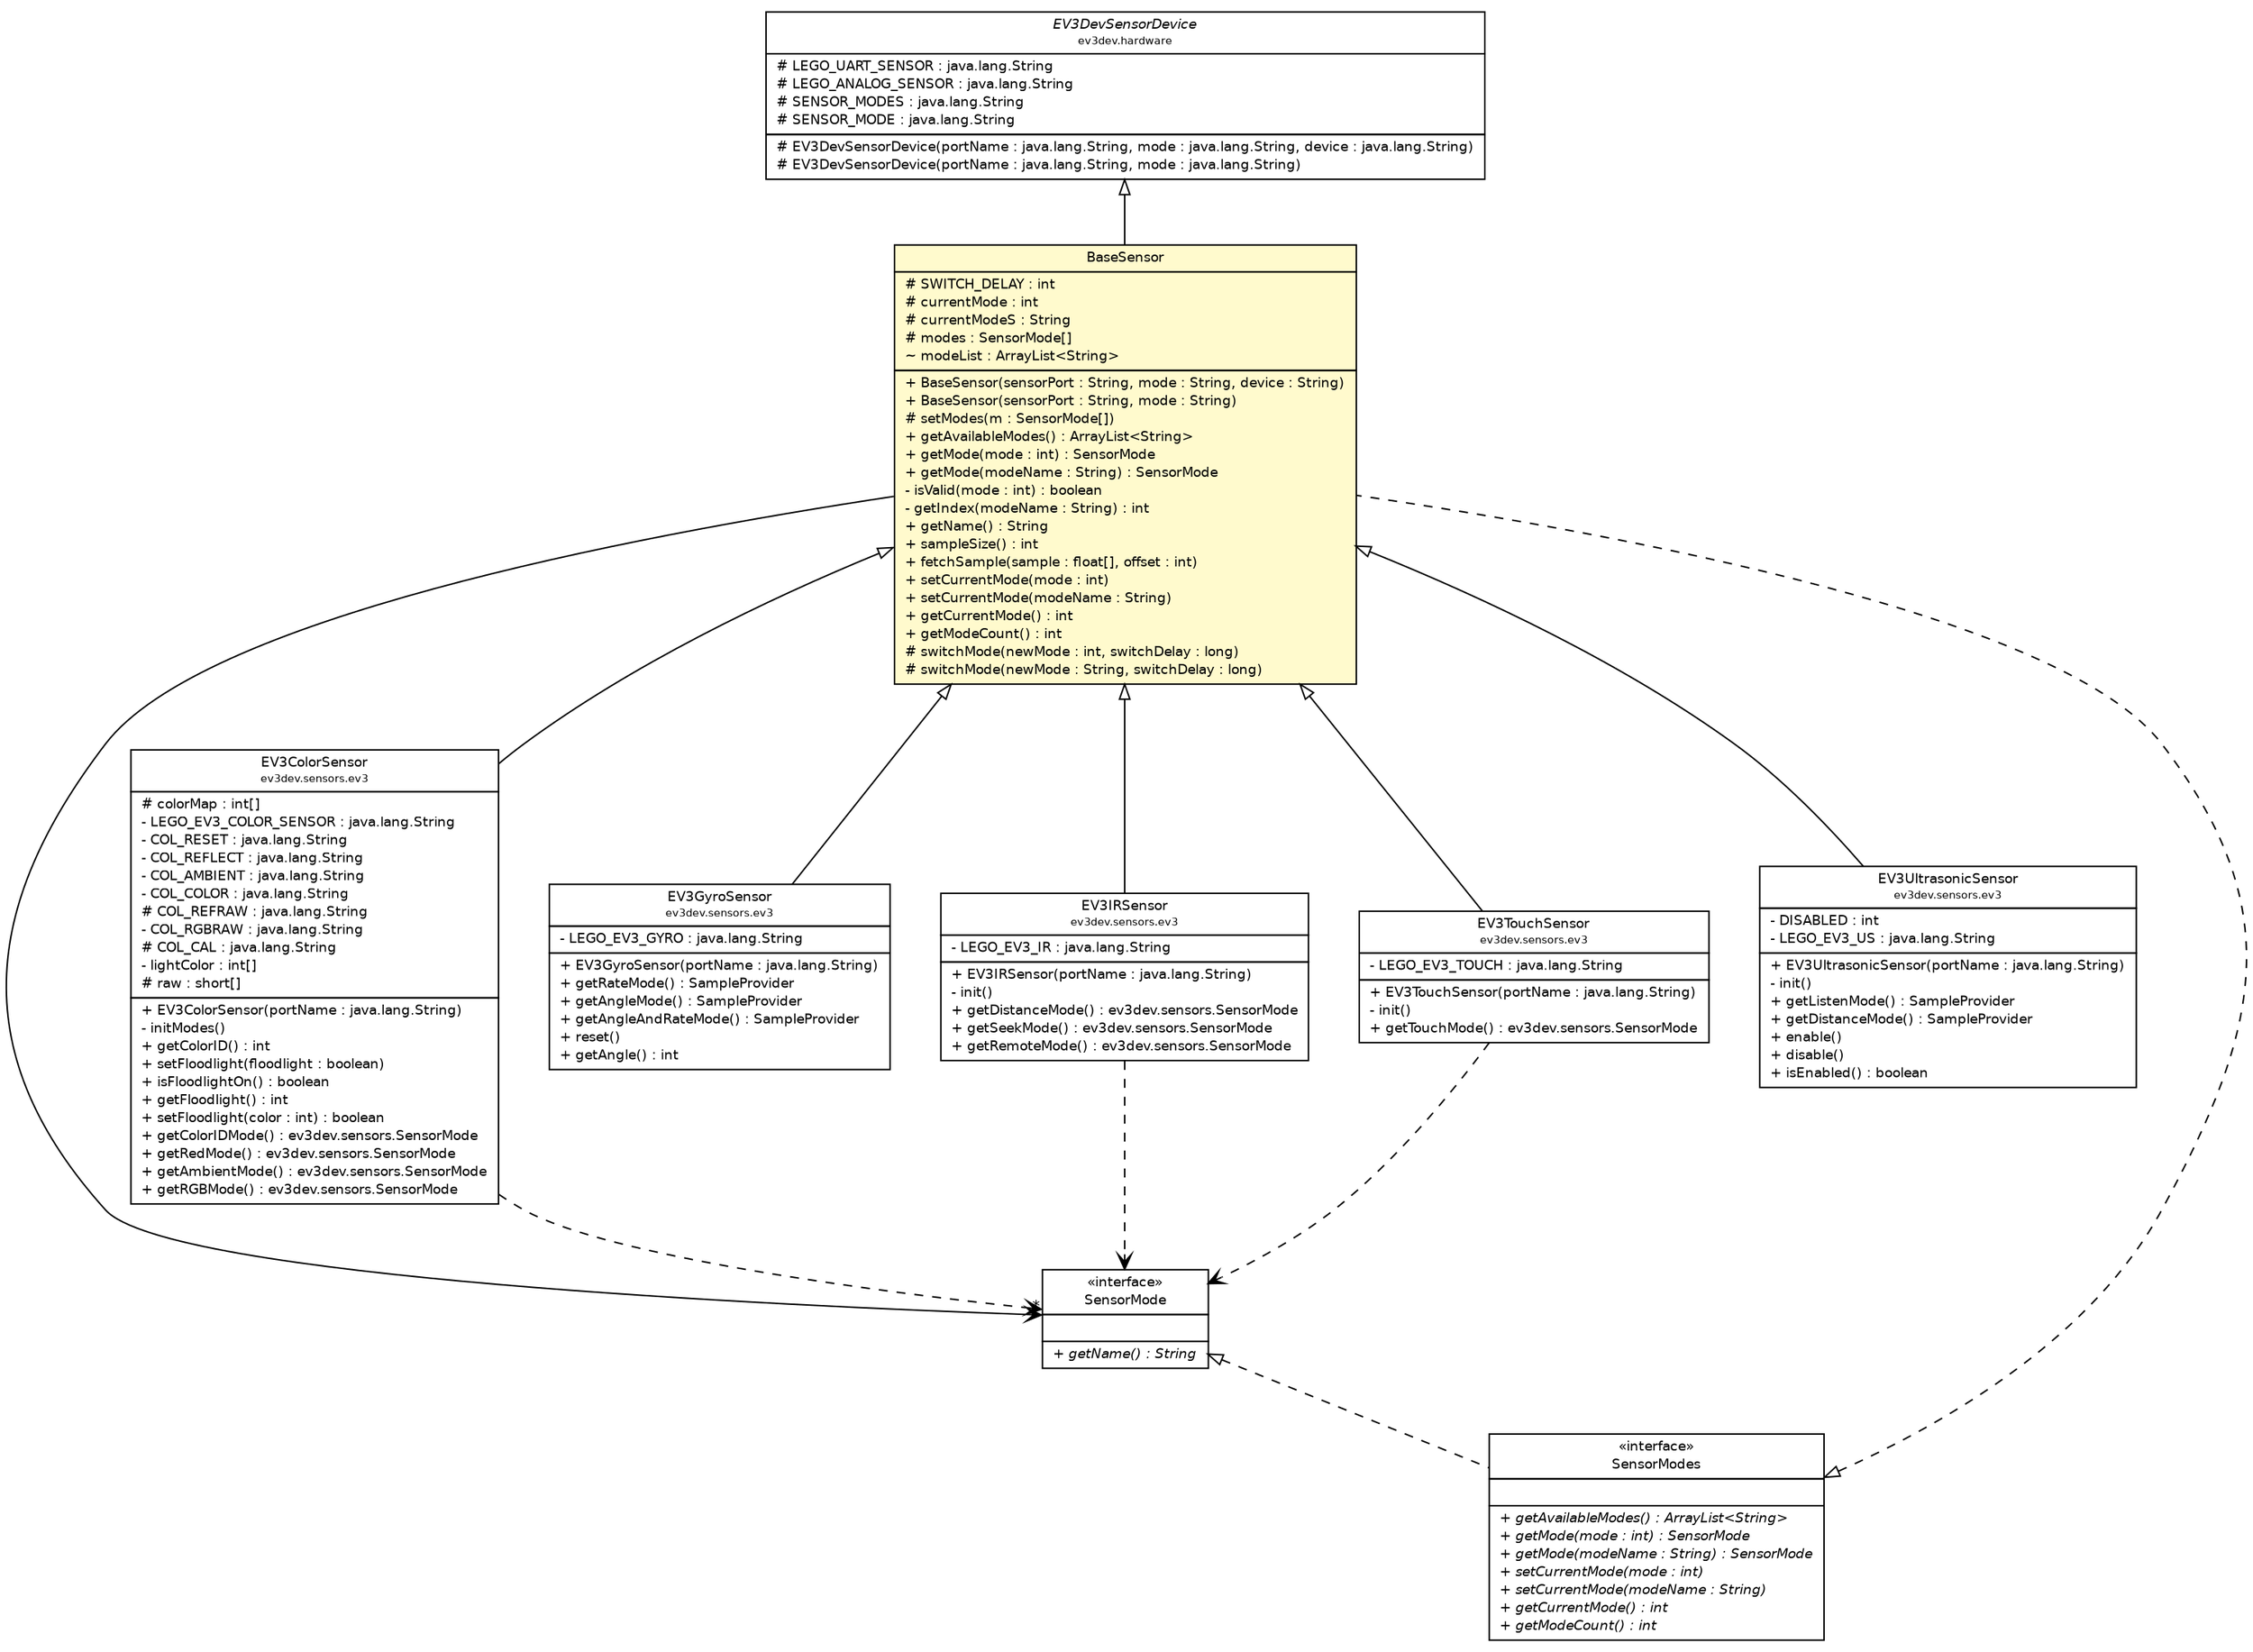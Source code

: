 #!/usr/local/bin/dot
#
# Class diagram 
# Generated by UMLGraph version R5_6-24-gf6e263 (http://www.umlgraph.org/)
#

digraph G {
	edge [fontname="Helvetica",fontsize=10,labelfontname="Helvetica",labelfontsize=10];
	node [fontname="Helvetica",fontsize=10,shape=plaintext];
	nodesep=0.25;
	ranksep=0.5;
	// ev3dev.hardware.EV3DevSensorDevice
	c367 [label=<<table title="ev3dev.hardware.EV3DevSensorDevice" border="0" cellborder="1" cellspacing="0" cellpadding="2" port="p" href="../hardware/EV3DevSensorDevice.html">
		<tr><td><table border="0" cellspacing="0" cellpadding="1">
<tr><td align="center" balign="center"><font face="Helvetica-Oblique"> EV3DevSensorDevice </font></td></tr>
<tr><td align="center" balign="center"><font point-size="7.0"> ev3dev.hardware </font></td></tr>
		</table></td></tr>
		<tr><td><table border="0" cellspacing="0" cellpadding="1">
<tr><td align="left" balign="left"> # LEGO_UART_SENSOR : java.lang.String </td></tr>
<tr><td align="left" balign="left"> # LEGO_ANALOG_SENSOR : java.lang.String </td></tr>
<tr><td align="left" balign="left"> # SENSOR_MODES : java.lang.String </td></tr>
<tr><td align="left" balign="left"> # SENSOR_MODE : java.lang.String </td></tr>
		</table></td></tr>
		<tr><td><table border="0" cellspacing="0" cellpadding="1">
<tr><td align="left" balign="left"> # EV3DevSensorDevice(portName : java.lang.String, mode : java.lang.String, device : java.lang.String) </td></tr>
<tr><td align="left" balign="left"> # EV3DevSensorDevice(portName : java.lang.String, mode : java.lang.String) </td></tr>
		</table></td></tr>
		</table>>, URL="../hardware/EV3DevSensorDevice.html", fontname="Helvetica", fontcolor="black", fontsize=9.0];
	// ev3dev.sensors.BaseSensor
	c370 [label=<<table title="ev3dev.sensors.BaseSensor" border="0" cellborder="1" cellspacing="0" cellpadding="2" port="p" bgcolor="lemonChiffon" href="./BaseSensor.html">
		<tr><td><table border="0" cellspacing="0" cellpadding="1">
<tr><td align="center" balign="center"> BaseSensor </td></tr>
		</table></td></tr>
		<tr><td><table border="0" cellspacing="0" cellpadding="1">
<tr><td align="left" balign="left"> # SWITCH_DELAY : int </td></tr>
<tr><td align="left" balign="left"> # currentMode : int </td></tr>
<tr><td align="left" balign="left"> # currentModeS : String </td></tr>
<tr><td align="left" balign="left"> # modes : SensorMode[] </td></tr>
<tr><td align="left" balign="left"> ~ modeList : ArrayList&lt;String&gt; </td></tr>
		</table></td></tr>
		<tr><td><table border="0" cellspacing="0" cellpadding="1">
<tr><td align="left" balign="left"> + BaseSensor(sensorPort : String, mode : String, device : String) </td></tr>
<tr><td align="left" balign="left"> + BaseSensor(sensorPort : String, mode : String) </td></tr>
<tr><td align="left" balign="left"> # setModes(m : SensorMode[]) </td></tr>
<tr><td align="left" balign="left"> + getAvailableModes() : ArrayList&lt;String&gt; </td></tr>
<tr><td align="left" balign="left"> + getMode(mode : int) : SensorMode </td></tr>
<tr><td align="left" balign="left"> + getMode(modeName : String) : SensorMode </td></tr>
<tr><td align="left" balign="left"> - isValid(mode : int) : boolean </td></tr>
<tr><td align="left" balign="left"> - getIndex(modeName : String) : int </td></tr>
<tr><td align="left" balign="left"> + getName() : String </td></tr>
<tr><td align="left" balign="left"> + sampleSize() : int </td></tr>
<tr><td align="left" balign="left"> + fetchSample(sample : float[], offset : int) </td></tr>
<tr><td align="left" balign="left"> + setCurrentMode(mode : int) </td></tr>
<tr><td align="left" balign="left"> + setCurrentMode(modeName : String) </td></tr>
<tr><td align="left" balign="left"> + getCurrentMode() : int </td></tr>
<tr><td align="left" balign="left"> + getModeCount() : int </td></tr>
<tr><td align="left" balign="left"> # switchMode(newMode : int, switchDelay : long) </td></tr>
<tr><td align="left" balign="left"> # switchMode(newMode : String, switchDelay : long) </td></tr>
		</table></td></tr>
		</table>>, URL="./BaseSensor.html", fontname="Helvetica", fontcolor="black", fontsize=9.0];
	// ev3dev.sensors.SensorMode
	c373 [label=<<table title="ev3dev.sensors.SensorMode" border="0" cellborder="1" cellspacing="0" cellpadding="2" port="p" href="./SensorMode.html">
		<tr><td><table border="0" cellspacing="0" cellpadding="1">
<tr><td align="center" balign="center"> &#171;interface&#187; </td></tr>
<tr><td align="center" balign="center"> SensorMode </td></tr>
		</table></td></tr>
		<tr><td><table border="0" cellspacing="0" cellpadding="1">
<tr><td align="left" balign="left">  </td></tr>
		</table></td></tr>
		<tr><td><table border="0" cellspacing="0" cellpadding="1">
<tr><td align="left" balign="left"><font face="Helvetica-Oblique" point-size="9.0"> + getName() : String </font></td></tr>
		</table></td></tr>
		</table>>, URL="./SensorMode.html", fontname="Helvetica", fontcolor="black", fontsize=9.0];
	// ev3dev.sensors.SensorModes
	c374 [label=<<table title="ev3dev.sensors.SensorModes" border="0" cellborder="1" cellspacing="0" cellpadding="2" port="p" href="./SensorModes.html">
		<tr><td><table border="0" cellspacing="0" cellpadding="1">
<tr><td align="center" balign="center"> &#171;interface&#187; </td></tr>
<tr><td align="center" balign="center"> SensorModes </td></tr>
		</table></td></tr>
		<tr><td><table border="0" cellspacing="0" cellpadding="1">
<tr><td align="left" balign="left">  </td></tr>
		</table></td></tr>
		<tr><td><table border="0" cellspacing="0" cellpadding="1">
<tr><td align="left" balign="left"><font face="Helvetica-Oblique" point-size="9.0"> + getAvailableModes() : ArrayList&lt;String&gt; </font></td></tr>
<tr><td align="left" balign="left"><font face="Helvetica-Oblique" point-size="9.0"> + getMode(mode : int) : SensorMode </font></td></tr>
<tr><td align="left" balign="left"><font face="Helvetica-Oblique" point-size="9.0"> + getMode(modeName : String) : SensorMode </font></td></tr>
<tr><td align="left" balign="left"><font face="Helvetica-Oblique" point-size="9.0"> + setCurrentMode(mode : int) </font></td></tr>
<tr><td align="left" balign="left"><font face="Helvetica-Oblique" point-size="9.0"> + setCurrentMode(modeName : String) </font></td></tr>
<tr><td align="left" balign="left"><font face="Helvetica-Oblique" point-size="9.0"> + getCurrentMode() : int </font></td></tr>
<tr><td align="left" balign="left"><font face="Helvetica-Oblique" point-size="9.0"> + getModeCount() : int </font></td></tr>
		</table></td></tr>
		</table>>, URL="./SensorModes.html", fontname="Helvetica", fontcolor="black", fontsize=9.0];
	// ev3dev.sensors.ev3.EV3ColorSensor
	c375 [label=<<table title="ev3dev.sensors.ev3.EV3ColorSensor" border="0" cellborder="1" cellspacing="0" cellpadding="2" port="p" href="./ev3/EV3ColorSensor.html">
		<tr><td><table border="0" cellspacing="0" cellpadding="1">
<tr><td align="center" balign="center"> EV3ColorSensor </td></tr>
<tr><td align="center" balign="center"><font point-size="7.0"> ev3dev.sensors.ev3 </font></td></tr>
		</table></td></tr>
		<tr><td><table border="0" cellspacing="0" cellpadding="1">
<tr><td align="left" balign="left"> # colorMap : int[] </td></tr>
<tr><td align="left" balign="left"> - LEGO_EV3_COLOR_SENSOR : java.lang.String </td></tr>
<tr><td align="left" balign="left"> - COL_RESET : java.lang.String </td></tr>
<tr><td align="left" balign="left"> - COL_REFLECT : java.lang.String </td></tr>
<tr><td align="left" balign="left"> - COL_AMBIENT : java.lang.String </td></tr>
<tr><td align="left" balign="left"> - COL_COLOR : java.lang.String </td></tr>
<tr><td align="left" balign="left"> # COL_REFRAW : java.lang.String </td></tr>
<tr><td align="left" balign="left"> - COL_RGBRAW : java.lang.String </td></tr>
<tr><td align="left" balign="left"> # COL_CAL : java.lang.String </td></tr>
<tr><td align="left" balign="left"> - lightColor : int[] </td></tr>
<tr><td align="left" balign="left"> # raw : short[] </td></tr>
		</table></td></tr>
		<tr><td><table border="0" cellspacing="0" cellpadding="1">
<tr><td align="left" balign="left"> + EV3ColorSensor(portName : java.lang.String) </td></tr>
<tr><td align="left" balign="left"> - initModes() </td></tr>
<tr><td align="left" balign="left"> + getColorID() : int </td></tr>
<tr><td align="left" balign="left"> + setFloodlight(floodlight : boolean) </td></tr>
<tr><td align="left" balign="left"> + isFloodlightOn() : boolean </td></tr>
<tr><td align="left" balign="left"> + getFloodlight() : int </td></tr>
<tr><td align="left" balign="left"> + setFloodlight(color : int) : boolean </td></tr>
<tr><td align="left" balign="left"> + getColorIDMode() : ev3dev.sensors.SensorMode </td></tr>
<tr><td align="left" balign="left"> + getRedMode() : ev3dev.sensors.SensorMode </td></tr>
<tr><td align="left" balign="left"> + getAmbientMode() : ev3dev.sensors.SensorMode </td></tr>
<tr><td align="left" balign="left"> + getRGBMode() : ev3dev.sensors.SensorMode </td></tr>
		</table></td></tr>
		</table>>, URL="./ev3/EV3ColorSensor.html", fontname="Helvetica", fontcolor="black", fontsize=9.0];
	// ev3dev.sensors.ev3.EV3GyroSensor
	c381 [label=<<table title="ev3dev.sensors.ev3.EV3GyroSensor" border="0" cellborder="1" cellspacing="0" cellpadding="2" port="p" href="./ev3/EV3GyroSensor.html">
		<tr><td><table border="0" cellspacing="0" cellpadding="1">
<tr><td align="center" balign="center"> EV3GyroSensor </td></tr>
<tr><td align="center" balign="center"><font point-size="7.0"> ev3dev.sensors.ev3 </font></td></tr>
		</table></td></tr>
		<tr><td><table border="0" cellspacing="0" cellpadding="1">
<tr><td align="left" balign="left"> - LEGO_EV3_GYRO : java.lang.String </td></tr>
		</table></td></tr>
		<tr><td><table border="0" cellspacing="0" cellpadding="1">
<tr><td align="left" balign="left"> + EV3GyroSensor(portName : java.lang.String) </td></tr>
<tr><td align="left" balign="left"> + getRateMode() : SampleProvider </td></tr>
<tr><td align="left" balign="left"> + getAngleMode() : SampleProvider </td></tr>
<tr><td align="left" balign="left"> + getAngleAndRateMode() : SampleProvider </td></tr>
<tr><td align="left" balign="left"> + reset() </td></tr>
<tr><td align="left" balign="left"> + getAngle() : int </td></tr>
		</table></td></tr>
		</table>>, URL="./ev3/EV3GyroSensor.html", fontname="Helvetica", fontcolor="black", fontsize=9.0];
	// ev3dev.sensors.ev3.EV3IRSensor
	c385 [label=<<table title="ev3dev.sensors.ev3.EV3IRSensor" border="0" cellborder="1" cellspacing="0" cellpadding="2" port="p" href="./ev3/EV3IRSensor.html">
		<tr><td><table border="0" cellspacing="0" cellpadding="1">
<tr><td align="center" balign="center"> EV3IRSensor </td></tr>
<tr><td align="center" balign="center"><font point-size="7.0"> ev3dev.sensors.ev3 </font></td></tr>
		</table></td></tr>
		<tr><td><table border="0" cellspacing="0" cellpadding="1">
<tr><td align="left" balign="left"> - LEGO_EV3_IR : java.lang.String </td></tr>
		</table></td></tr>
		<tr><td><table border="0" cellspacing="0" cellpadding="1">
<tr><td align="left" balign="left"> + EV3IRSensor(portName : java.lang.String) </td></tr>
<tr><td align="left" balign="left"> - init() </td></tr>
<tr><td align="left" balign="left"> + getDistanceMode() : ev3dev.sensors.SensorMode </td></tr>
<tr><td align="left" balign="left"> + getSeekMode() : ev3dev.sensors.SensorMode </td></tr>
<tr><td align="left" balign="left"> + getRemoteMode() : ev3dev.sensors.SensorMode </td></tr>
		</table></td></tr>
		</table>>, URL="./ev3/EV3IRSensor.html", fontname="Helvetica", fontcolor="black", fontsize=9.0];
	// ev3dev.sensors.ev3.EV3TouchSensor
	c389 [label=<<table title="ev3dev.sensors.ev3.EV3TouchSensor" border="0" cellborder="1" cellspacing="0" cellpadding="2" port="p" href="./ev3/EV3TouchSensor.html">
		<tr><td><table border="0" cellspacing="0" cellpadding="1">
<tr><td align="center" balign="center"> EV3TouchSensor </td></tr>
<tr><td align="center" balign="center"><font point-size="7.0"> ev3dev.sensors.ev3 </font></td></tr>
		</table></td></tr>
		<tr><td><table border="0" cellspacing="0" cellpadding="1">
<tr><td align="left" balign="left"> - LEGO_EV3_TOUCH : java.lang.String </td></tr>
		</table></td></tr>
		<tr><td><table border="0" cellspacing="0" cellpadding="1">
<tr><td align="left" balign="left"> + EV3TouchSensor(portName : java.lang.String) </td></tr>
<tr><td align="left" balign="left"> - init() </td></tr>
<tr><td align="left" balign="left"> + getTouchMode() : ev3dev.sensors.SensorMode </td></tr>
		</table></td></tr>
		</table>>, URL="./ev3/EV3TouchSensor.html", fontname="Helvetica", fontcolor="black", fontsize=9.0];
	// ev3dev.sensors.ev3.EV3UltrasonicSensor
	c391 [label=<<table title="ev3dev.sensors.ev3.EV3UltrasonicSensor" border="0" cellborder="1" cellspacing="0" cellpadding="2" port="p" href="./ev3/EV3UltrasonicSensor.html">
		<tr><td><table border="0" cellspacing="0" cellpadding="1">
<tr><td align="center" balign="center"> EV3UltrasonicSensor </td></tr>
<tr><td align="center" balign="center"><font point-size="7.0"> ev3dev.sensors.ev3 </font></td></tr>
		</table></td></tr>
		<tr><td><table border="0" cellspacing="0" cellpadding="1">
<tr><td align="left" balign="left"> - DISABLED : int </td></tr>
<tr><td align="left" balign="left"> - LEGO_EV3_US : java.lang.String </td></tr>
		</table></td></tr>
		<tr><td><table border="0" cellspacing="0" cellpadding="1">
<tr><td align="left" balign="left"> + EV3UltrasonicSensor(portName : java.lang.String) </td></tr>
<tr><td align="left" balign="left"> - init() </td></tr>
<tr><td align="left" balign="left"> + getListenMode() : SampleProvider </td></tr>
<tr><td align="left" balign="left"> + getDistanceMode() : SampleProvider </td></tr>
<tr><td align="left" balign="left"> + enable() </td></tr>
<tr><td align="left" balign="left"> + disable() </td></tr>
<tr><td align="left" balign="left"> + isEnabled() : boolean </td></tr>
		</table></td></tr>
		</table>>, URL="./ev3/EV3UltrasonicSensor.html", fontname="Helvetica", fontcolor="black", fontsize=9.0];
	//ev3dev.sensors.BaseSensor extends ev3dev.hardware.EV3DevSensorDevice
	c367:p -> c370:p [dir=back,arrowtail=empty];
	//ev3dev.sensors.BaseSensor implements ev3dev.sensors.SensorModes
	c374:p -> c370:p [dir=back,arrowtail=empty,style=dashed];
	//ev3dev.sensors.SensorModes implements ev3dev.sensors.SensorMode
	c373:p -> c374:p [dir=back,arrowtail=empty,style=dashed];
	//ev3dev.sensors.ev3.EV3ColorSensor extends ev3dev.sensors.BaseSensor
	c370:p -> c375:p [dir=back,arrowtail=empty];
	//ev3dev.sensors.ev3.EV3GyroSensor extends ev3dev.sensors.BaseSensor
	c370:p -> c381:p [dir=back,arrowtail=empty];
	//ev3dev.sensors.ev3.EV3IRSensor extends ev3dev.sensors.BaseSensor
	c370:p -> c385:p [dir=back,arrowtail=empty];
	//ev3dev.sensors.ev3.EV3TouchSensor extends ev3dev.sensors.BaseSensor
	c370:p -> c389:p [dir=back,arrowtail=empty];
	//ev3dev.sensors.ev3.EV3UltrasonicSensor extends ev3dev.sensors.BaseSensor
	c370:p -> c391:p [dir=back,arrowtail=empty];
	// ev3dev.sensors.BaseSensor NAVASSOC ev3dev.sensors.SensorMode
	c370:p -> c373:p [taillabel="", label="", headlabel="*", fontname="Helvetica", fontcolor="black", fontsize=10.0, color="black", arrowhead=open];
	// ev3dev.sensors.ev3.EV3ColorSensor DEPEND ev3dev.sensors.SensorMode
	c375:p -> c373:p [taillabel="", label="", headlabel="", fontname="Helvetica", fontcolor="black", fontsize=10.0, color="black", arrowhead=open, style=dashed];
	// ev3dev.sensors.ev3.EV3IRSensor DEPEND ev3dev.sensors.SensorMode
	c385:p -> c373:p [taillabel="", label="", headlabel="", fontname="Helvetica", fontcolor="black", fontsize=10.0, color="black", arrowhead=open, style=dashed];
	// ev3dev.sensors.ev3.EV3TouchSensor DEPEND ev3dev.sensors.SensorMode
	c389:p -> c373:p [taillabel="", label="", headlabel="", fontname="Helvetica", fontcolor="black", fontsize=10.0, color="black", arrowhead=open, style=dashed];
}

